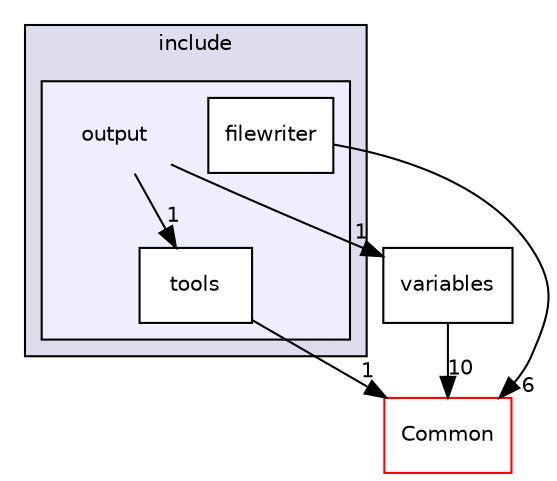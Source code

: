 digraph "SU2_CFD/include/output" {
  compound=true
  node [ fontsize="10", fontname="Helvetica"];
  edge [ labelfontsize="10", labelfontname="Helvetica"];
  subgraph clusterdir_3b735dd5547717c34264cbbbba892a8a {
    graph [ bgcolor="#ddddee", pencolor="black", label="include" fontname="Helvetica", fontsize="10", URL="dir_3b735dd5547717c34264cbbbba892a8a.html"]
  subgraph clusterdir_d8beb746e2226fd5f8de32cb0a6789ef {
    graph [ bgcolor="#eeeeff", pencolor="black", label="" URL="dir_d8beb746e2226fd5f8de32cb0a6789ef.html"];
    dir_d8beb746e2226fd5f8de32cb0a6789ef [shape=plaintext label="output"];
    dir_2b10a3597e75b6fe917f54e26b31b81e [shape=box label="filewriter" color="black" fillcolor="white" style="filled" URL="dir_2b10a3597e75b6fe917f54e26b31b81e.html"];
    dir_8a4e5ca6e6437682f673056123bb50cd [shape=box label="tools" color="black" fillcolor="white" style="filled" URL="dir_8a4e5ca6e6437682f673056123bb50cd.html"];
  }
  }
  dir_4ab6b4cc6a7edbff49100e9123df213f [shape=box label="Common" fillcolor="white" style="filled" color="red" URL="dir_4ab6b4cc6a7edbff49100e9123df213f.html"];
  dir_cd97905733ce0fa50fa6753859500eaa [shape=box label="variables" URL="dir_cd97905733ce0fa50fa6753859500eaa.html"];
  dir_8a4e5ca6e6437682f673056123bb50cd->dir_4ab6b4cc6a7edbff49100e9123df213f [headlabel="1", labeldistance=1.5 headhref="dir_000062_000000.html"];
  dir_cd97905733ce0fa50fa6753859500eaa->dir_4ab6b4cc6a7edbff49100e9123df213f [headlabel="10", labeldistance=1.5 headhref="dir_000064_000000.html"];
  dir_d8beb746e2226fd5f8de32cb0a6789ef->dir_8a4e5ca6e6437682f673056123bb50cd [headlabel="1", labeldistance=1.5 headhref="dir_000060_000062.html"];
  dir_d8beb746e2226fd5f8de32cb0a6789ef->dir_cd97905733ce0fa50fa6753859500eaa [headlabel="1", labeldistance=1.5 headhref="dir_000060_000064.html"];
  dir_2b10a3597e75b6fe917f54e26b31b81e->dir_4ab6b4cc6a7edbff49100e9123df213f [headlabel="6", labeldistance=1.5 headhref="dir_000061_000000.html"];
}
